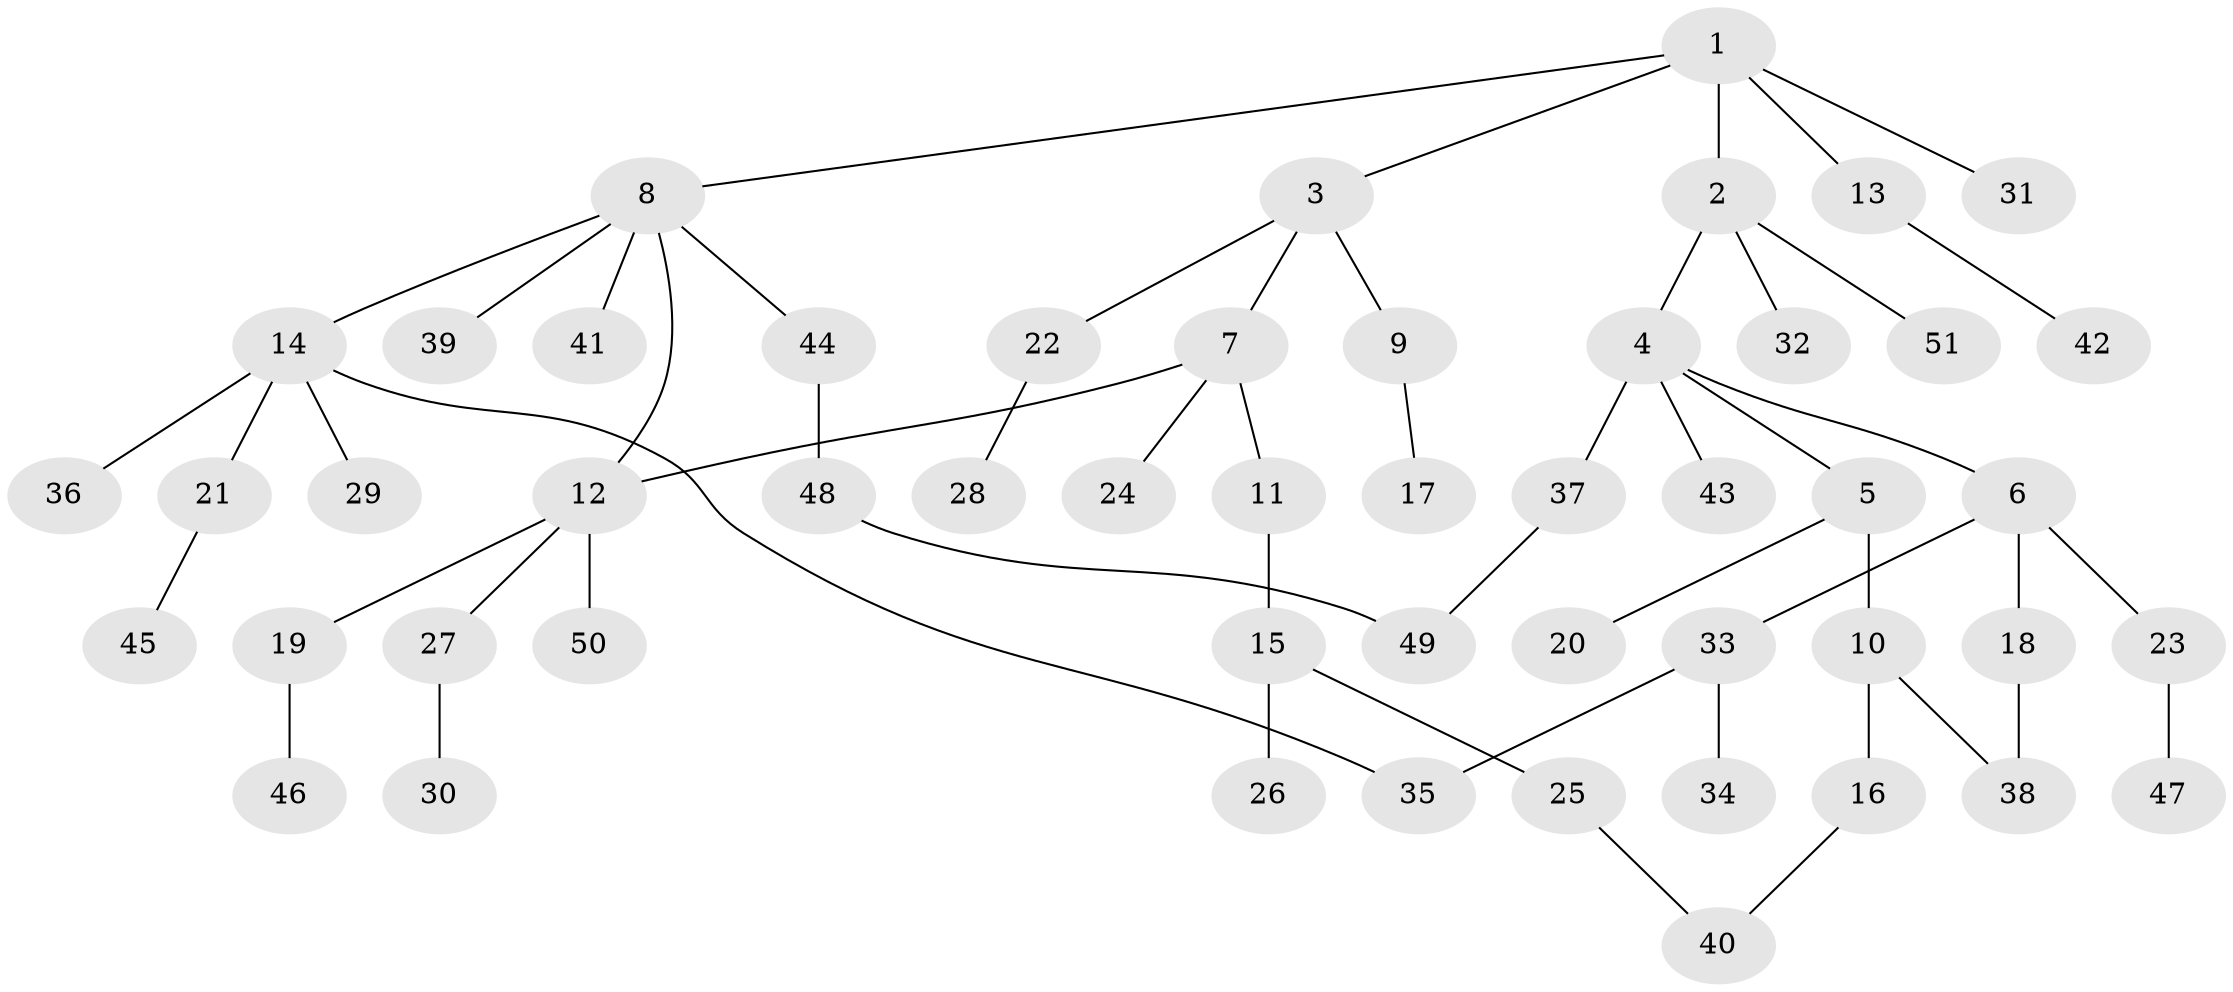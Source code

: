 // Generated by graph-tools (version 1.1) at 2025/01/03/09/25 03:01:03]
// undirected, 51 vertices, 55 edges
graph export_dot {
graph [start="1"]
  node [color=gray90,style=filled];
  1;
  2;
  3;
  4;
  5;
  6;
  7;
  8;
  9;
  10;
  11;
  12;
  13;
  14;
  15;
  16;
  17;
  18;
  19;
  20;
  21;
  22;
  23;
  24;
  25;
  26;
  27;
  28;
  29;
  30;
  31;
  32;
  33;
  34;
  35;
  36;
  37;
  38;
  39;
  40;
  41;
  42;
  43;
  44;
  45;
  46;
  47;
  48;
  49;
  50;
  51;
  1 -- 2;
  1 -- 3;
  1 -- 8;
  1 -- 13;
  1 -- 31;
  2 -- 4;
  2 -- 32;
  2 -- 51;
  3 -- 7;
  3 -- 9;
  3 -- 22;
  4 -- 5;
  4 -- 6;
  4 -- 37;
  4 -- 43;
  5 -- 10;
  5 -- 20;
  6 -- 18;
  6 -- 23;
  6 -- 33;
  7 -- 11;
  7 -- 12;
  7 -- 24;
  8 -- 14;
  8 -- 39;
  8 -- 41;
  8 -- 44;
  8 -- 12;
  9 -- 17;
  10 -- 16;
  10 -- 38;
  11 -- 15;
  12 -- 19;
  12 -- 27;
  12 -- 50;
  13 -- 42;
  14 -- 21;
  14 -- 29;
  14 -- 35;
  14 -- 36;
  15 -- 25;
  15 -- 26;
  16 -- 40;
  18 -- 38;
  19 -- 46;
  21 -- 45;
  22 -- 28;
  23 -- 47;
  25 -- 40;
  27 -- 30;
  33 -- 34;
  33 -- 35;
  37 -- 49;
  44 -- 48;
  48 -- 49;
}
